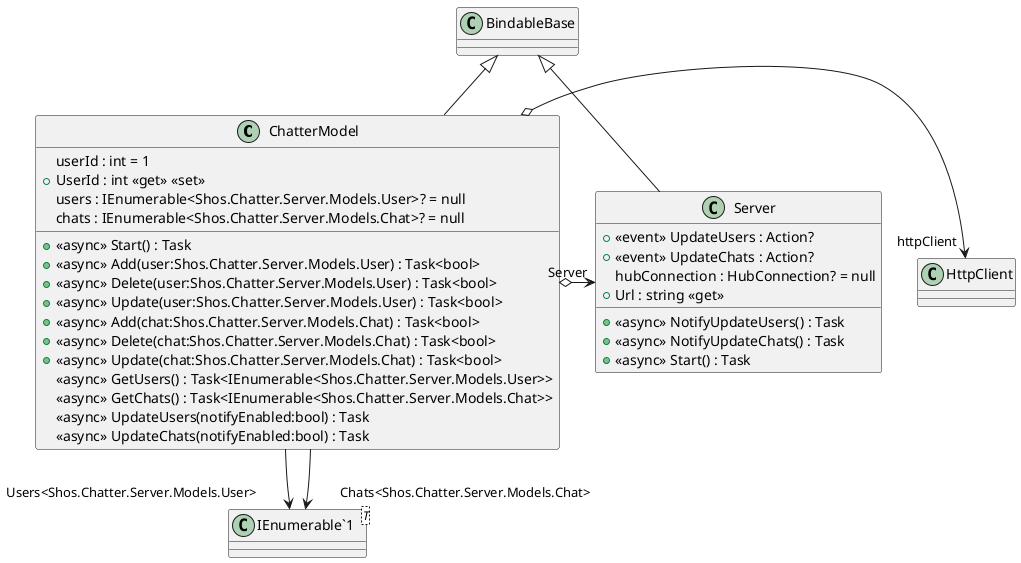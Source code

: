 @startuml
class ChatterModel {
    userId : int = 1
    + UserId : int <<get>> <<set>>
    users : IEnumerable<Shos.Chatter.Server.Models.User>? = null
    chats : IEnumerable<Shos.Chatter.Server.Models.Chat>? = null
    + <<async>> Start() : Task
    + <<async>> Add(user:Shos.Chatter.Server.Models.User) : Task<bool>
    + <<async>> Delete(user:Shos.Chatter.Server.Models.User) : Task<bool>
    + <<async>> Update(user:Shos.Chatter.Server.Models.User) : Task<bool>
    + <<async>> Add(chat:Shos.Chatter.Server.Models.Chat) : Task<bool>
    + <<async>> Delete(chat:Shos.Chatter.Server.Models.Chat) : Task<bool>
    + <<async>> Update(chat:Shos.Chatter.Server.Models.Chat) : Task<bool>
    <<async>> GetUsers() : Task<IEnumerable<Shos.Chatter.Server.Models.User>>
    <<async>> GetChats() : Task<IEnumerable<Shos.Chatter.Server.Models.Chat>>
    <<async>> UpdateUsers(notifyEnabled:bool) : Task
    <<async>> UpdateChats(notifyEnabled:bool) : Task
}
class Server {
    +  <<event>> UpdateUsers : Action? 
    +  <<event>> UpdateChats : Action? 
    hubConnection : HubConnection? = null
    + Url : string <<get>>
    + <<async>> NotifyUpdateUsers() : Task
    + <<async>> NotifyUpdateChats() : Task
    + <<async>> Start() : Task
}
class "IEnumerable`1"<T> {
}
BindableBase <|-- ChatterModel
ChatterModel o-> "httpClient" HttpClient
ChatterModel o-> "Server" Server
ChatterModel --> "Users<Shos.Chatter.Server.Models.User>" "IEnumerable`1"
ChatterModel --> "Chats<Shos.Chatter.Server.Models.Chat>" "IEnumerable`1"
BindableBase <|-- Server
@enduml
